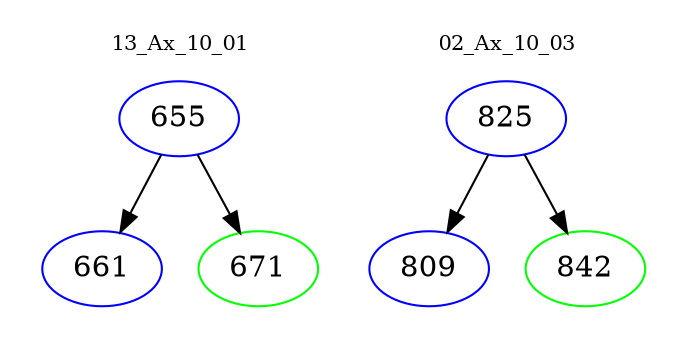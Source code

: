 digraph{
subgraph cluster_0 {
color = white
label = "13_Ax_10_01";
fontsize=10;
T0_655 [label="655", color="blue"]
T0_655 -> T0_661 [color="black"]
T0_661 [label="661", color="blue"]
T0_655 -> T0_671 [color="black"]
T0_671 [label="671", color="green"]
}
subgraph cluster_1 {
color = white
label = "02_Ax_10_03";
fontsize=10;
T1_825 [label="825", color="blue"]
T1_825 -> T1_809 [color="black"]
T1_809 [label="809", color="blue"]
T1_825 -> T1_842 [color="black"]
T1_842 [label="842", color="green"]
}
}
